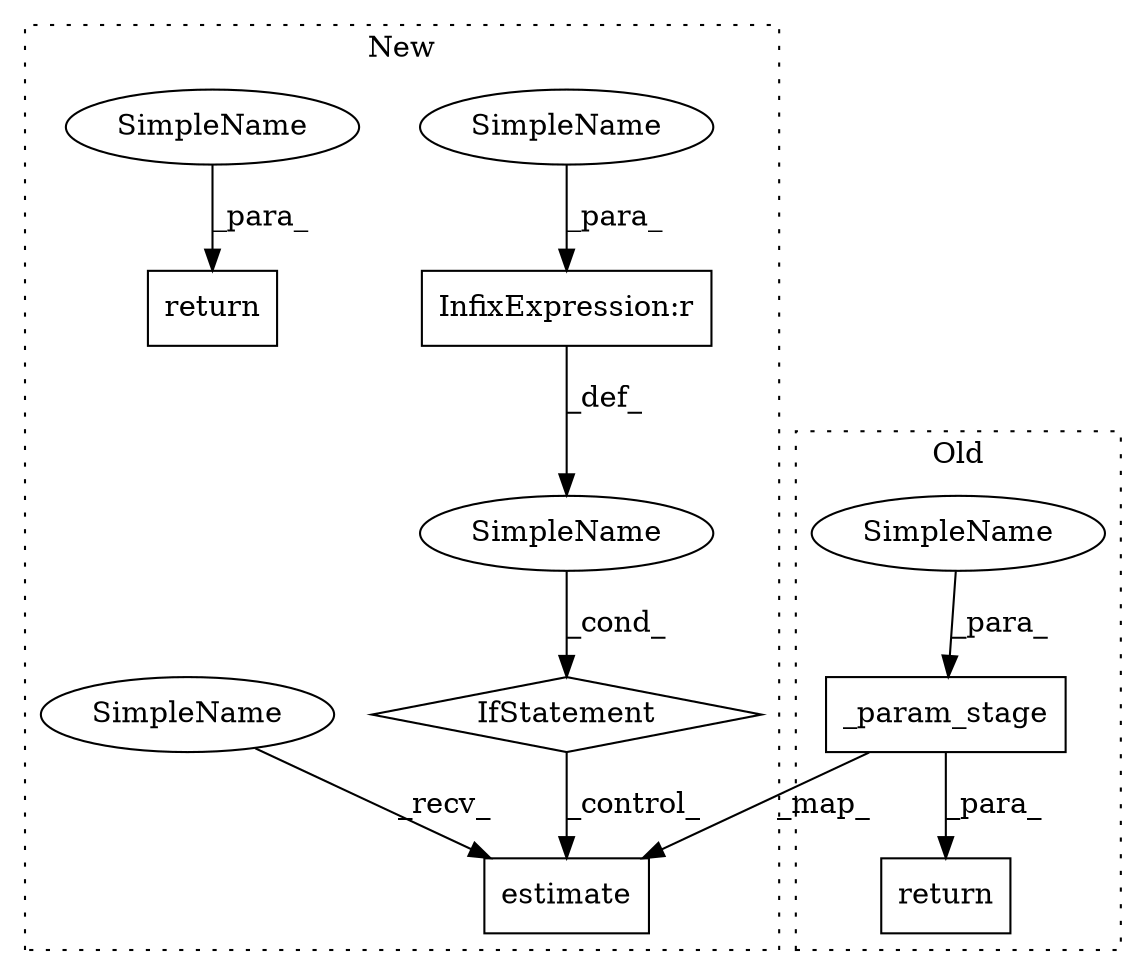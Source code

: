 digraph G {
subgraph cluster0 {
1 [label="_param_stage" a="32" s="16214,16246" l="13,1" shape="box"];
4 [label="return" a="41" s="16207" l="7" shape="box"];
9 [label="SimpleName" a="42" s="16232" l="3" shape="ellipse"];
label = "Old";
style="dotted";
}
subgraph cluster1 {
2 [label="estimate" a="32" s="15723,15747" l="9,1" shape="box"];
3 [label="return" a="41" s="15760" l="7" shape="box"];
5 [label="InfixExpression:r" a="27" s="15701" l="4" shape="box"];
6 [label="SimpleName" a="42" s="" l="" shape="ellipse"];
7 [label="IfStatement" a="25" s="15693,15709" l="4,2" shape="diamond"];
8 [label="SimpleName" a="42" s="15697" l="4" shape="ellipse"];
10 [label="SimpleName" a="42" s="15719" l="3" shape="ellipse"];
11 [label="SimpleName" a="42" s="15767" l="3" shape="ellipse"];
label = "New";
style="dotted";
}
1 -> 4 [label="_para_"];
1 -> 2 [label="_map_"];
5 -> 6 [label="_def_"];
6 -> 7 [label="_cond_"];
7 -> 2 [label="_control_"];
8 -> 5 [label="_para_"];
9 -> 1 [label="_para_"];
10 -> 2 [label="_recv_"];
11 -> 3 [label="_para_"];
}